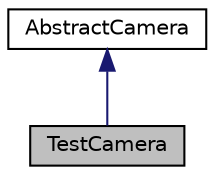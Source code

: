 digraph "TestCamera"
{
  edge [fontname="Helvetica",fontsize="10",labelfontname="Helvetica",labelfontsize="10"];
  node [fontname="Helvetica",fontsize="10",shape=record];
  Node1 [label="TestCamera",height=0.2,width=0.4,color="black", fillcolor="grey75", style="filled" fontcolor="black"];
  Node2 -> Node1 [dir="back",color="midnightblue",fontsize="10",style="solid",fontname="Helvetica"];
  Node2 [label="AbstractCamera",height=0.2,width=0.4,color="black", fillcolor="white", style="filled",URL="$class_abstract_camera.html",tooltip="Class that need to be subclassed for each camera API. It is used to exchange CameraProperty between t..."];
}
